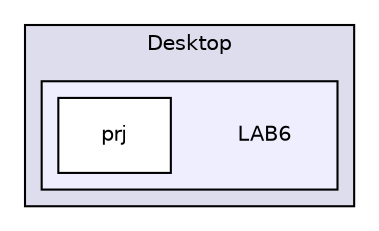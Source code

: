 digraph "C:/Users/Klijek/Desktop/LAB6" {
  compound=true
  node [ fontsize="10", fontname="Helvetica"];
  edge [ labelfontsize="10", labelfontname="Helvetica"];
  subgraph clusterdir_47d29e522f7df2436c16a13c7147de4b {
    graph [ bgcolor="#ddddee", pencolor="black", label="Desktop" fontname="Helvetica", fontsize="10", URL="dir_47d29e522f7df2436c16a13c7147de4b.html"]
  subgraph clusterdir_12f636559b4d569b5261dc29cdd09eb1 {
    graph [ bgcolor="#eeeeff", pencolor="black", label="" URL="dir_12f636559b4d569b5261dc29cdd09eb1.html"];
    dir_12f636559b4d569b5261dc29cdd09eb1 [shape=plaintext label="LAB6"];
    dir_b1f5dbfc2b702c94ce08a340687e698f [shape=box label="prj" color="black" fillcolor="white" style="filled" URL="dir_b1f5dbfc2b702c94ce08a340687e698f.html"];
  }
  }
}
